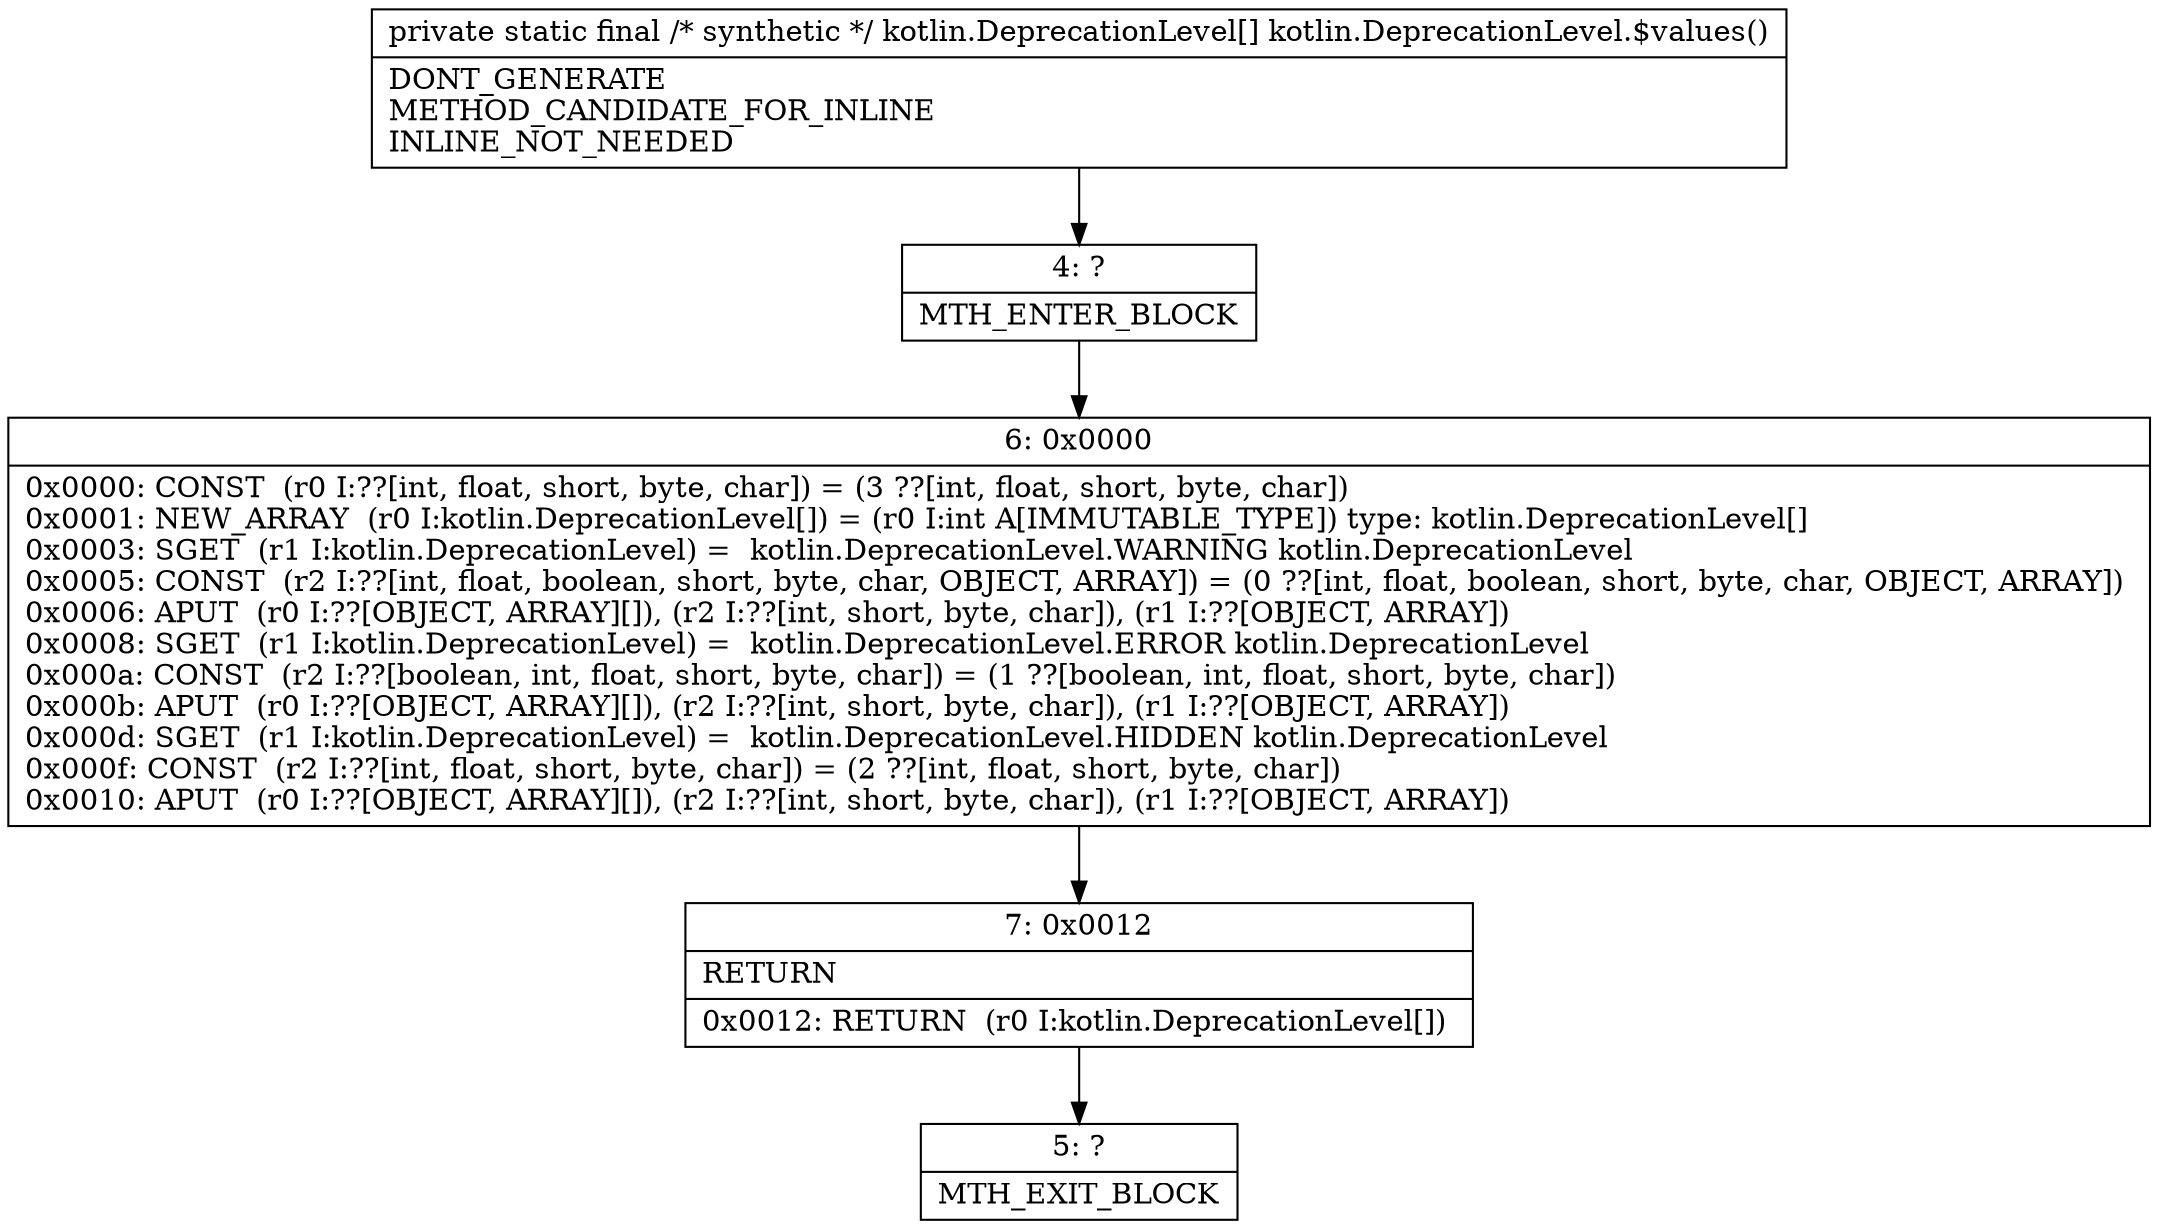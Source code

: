 digraph "CFG forkotlin.DeprecationLevel.$values()[Lkotlin\/DeprecationLevel;" {
Node_4 [shape=record,label="{4\:\ ?|MTH_ENTER_BLOCK\l}"];
Node_6 [shape=record,label="{6\:\ 0x0000|0x0000: CONST  (r0 I:??[int, float, short, byte, char]) = (3 ??[int, float, short, byte, char]) \l0x0001: NEW_ARRAY  (r0 I:kotlin.DeprecationLevel[]) = (r0 I:int A[IMMUTABLE_TYPE]) type: kotlin.DeprecationLevel[] \l0x0003: SGET  (r1 I:kotlin.DeprecationLevel) =  kotlin.DeprecationLevel.WARNING kotlin.DeprecationLevel \l0x0005: CONST  (r2 I:??[int, float, boolean, short, byte, char, OBJECT, ARRAY]) = (0 ??[int, float, boolean, short, byte, char, OBJECT, ARRAY]) \l0x0006: APUT  (r0 I:??[OBJECT, ARRAY][]), (r2 I:??[int, short, byte, char]), (r1 I:??[OBJECT, ARRAY]) \l0x0008: SGET  (r1 I:kotlin.DeprecationLevel) =  kotlin.DeprecationLevel.ERROR kotlin.DeprecationLevel \l0x000a: CONST  (r2 I:??[boolean, int, float, short, byte, char]) = (1 ??[boolean, int, float, short, byte, char]) \l0x000b: APUT  (r0 I:??[OBJECT, ARRAY][]), (r2 I:??[int, short, byte, char]), (r1 I:??[OBJECT, ARRAY]) \l0x000d: SGET  (r1 I:kotlin.DeprecationLevel) =  kotlin.DeprecationLevel.HIDDEN kotlin.DeprecationLevel \l0x000f: CONST  (r2 I:??[int, float, short, byte, char]) = (2 ??[int, float, short, byte, char]) \l0x0010: APUT  (r0 I:??[OBJECT, ARRAY][]), (r2 I:??[int, short, byte, char]), (r1 I:??[OBJECT, ARRAY]) \l}"];
Node_7 [shape=record,label="{7\:\ 0x0012|RETURN\l|0x0012: RETURN  (r0 I:kotlin.DeprecationLevel[]) \l}"];
Node_5 [shape=record,label="{5\:\ ?|MTH_EXIT_BLOCK\l}"];
MethodNode[shape=record,label="{private static final \/* synthetic *\/ kotlin.DeprecationLevel[] kotlin.DeprecationLevel.$values()  | DONT_GENERATE\lMETHOD_CANDIDATE_FOR_INLINE\lINLINE_NOT_NEEDED\l}"];
MethodNode -> Node_4;Node_4 -> Node_6;
Node_6 -> Node_7;
Node_7 -> Node_5;
}

